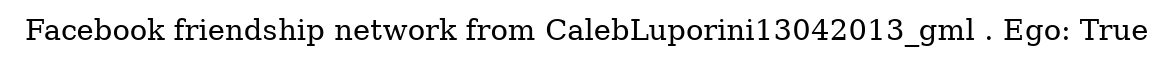 digraph  {
	graph [label="Facebook friendship network from CalebLuporini13042013_gml . Ego: True"];
}
